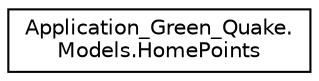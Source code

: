 digraph "Graphical Class Hierarchy"
{
 // LATEX_PDF_SIZE
  edge [fontname="Helvetica",fontsize="10",labelfontname="Helvetica",labelfontsize="10"];
  node [fontname="Helvetica",fontsize="10",shape=record];
  rankdir="LR";
  Node0 [label="Application_Green_Quake.\lModels.HomePoints",height=0.2,width=0.4,color="black", fillcolor="white", style="filled",URL="$class_application___green___quake_1_1_models_1_1_home_points.html",tooltip=" "];
}
